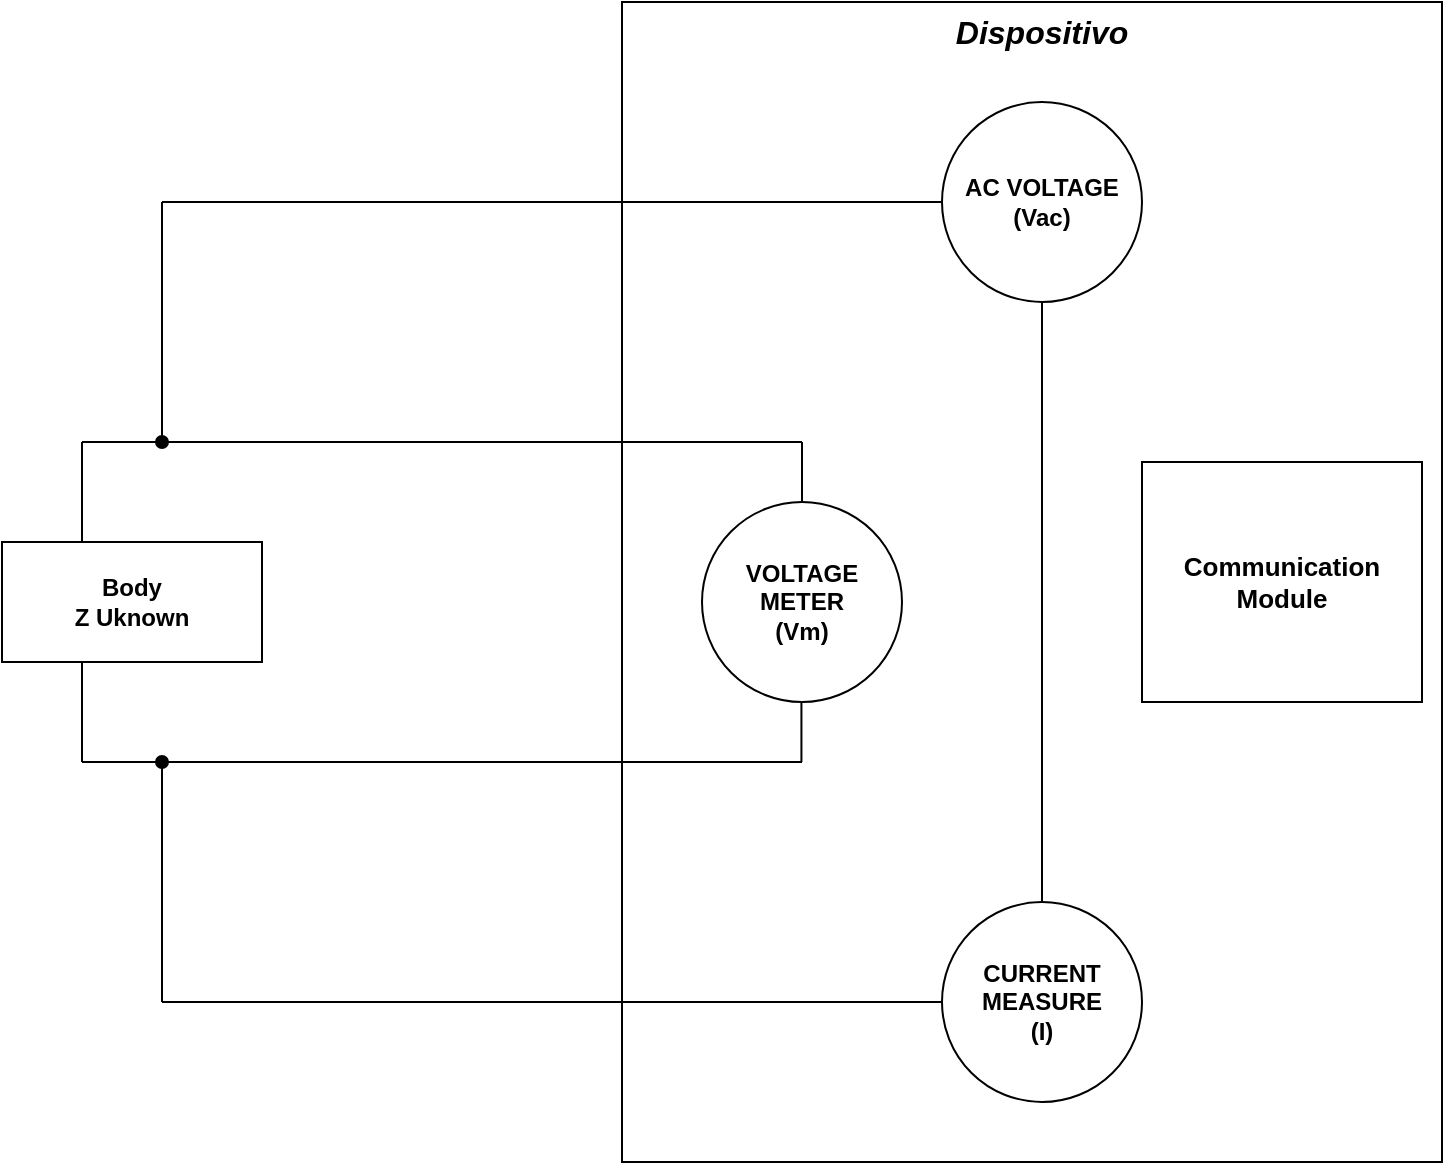 <mxfile version="17.4.6" type="device"><diagram id="3WFBTrdb0WhHWq00MOfA" name="Page-1"><mxGraphModel dx="2062" dy="1065" grid="1" gridSize="10" guides="1" tooltips="1" connect="1" arrows="1" fold="1" page="1" pageScale="1" pageWidth="827" pageHeight="1169" math="0" shadow="0"><root><mxCell id="0"/><mxCell id="1" parent="0"/><mxCell id="-G7dv1xEU2JhZrLI0UZ5-19" value="" style="rounded=0;whiteSpace=wrap;html=1;" vertex="1" parent="1"><mxGeometry x="390" y="180" width="410" height="580" as="geometry"/></mxCell><mxCell id="-G7dv1xEU2JhZrLI0UZ5-1" value="Body&lt;br&gt;Z Uknown" style="rounded=0;whiteSpace=wrap;html=1;fontStyle=1" vertex="1" parent="1"><mxGeometry x="80" y="450" width="130" height="60" as="geometry"/></mxCell><mxCell id="-G7dv1xEU2JhZrLI0UZ5-3" value="CURRENT&lt;br&gt;MEASURE&lt;br&gt;(I)" style="ellipse;whiteSpace=wrap;html=1;aspect=fixed;fontStyle=1" vertex="1" parent="1"><mxGeometry x="550" y="630" width="100" height="100" as="geometry"/></mxCell><mxCell id="-G7dv1xEU2JhZrLI0UZ5-5" value="AC VOLTAGE&lt;br&gt;(Vac)" style="ellipse;whiteSpace=wrap;html=1;aspect=fixed;fontStyle=1" vertex="1" parent="1"><mxGeometry x="550" y="230" width="100" height="100" as="geometry"/></mxCell><mxCell id="-G7dv1xEU2JhZrLI0UZ5-6" value="VOLTAGE&lt;br&gt;METER&lt;br&gt;(Vm)" style="ellipse;whiteSpace=wrap;html=1;aspect=fixed;fontStyle=1" vertex="1" parent="1"><mxGeometry x="430" y="430" width="100" height="100" as="geometry"/></mxCell><mxCell id="-G7dv1xEU2JhZrLI0UZ5-8" value="" style="endArrow=none;html=1;rounded=0;exitX=0.5;exitY=0;exitDx=0;exitDy=0;entryX=0.5;entryY=1;entryDx=0;entryDy=0;" edge="1" parent="1" source="-G7dv1xEU2JhZrLI0UZ5-3" target="-G7dv1xEU2JhZrLI0UZ5-5"><mxGeometry width="50" height="50" relative="1" as="geometry"><mxPoint x="550" y="440" as="sourcePoint"/><mxPoint x="600" y="390" as="targetPoint"/></mxGeometry></mxCell><mxCell id="-G7dv1xEU2JhZrLI0UZ5-9" value="" style="endArrow=none;html=1;rounded=0;" edge="1" parent="1"><mxGeometry width="50" height="50" relative="1" as="geometry"><mxPoint x="120" y="400" as="sourcePoint"/><mxPoint x="480" y="400" as="targetPoint"/></mxGeometry></mxCell><mxCell id="-G7dv1xEU2JhZrLI0UZ5-10" value="" style="endArrow=none;html=1;rounded=0;" edge="1" parent="1"><mxGeometry width="50" height="50" relative="1" as="geometry"><mxPoint x="120" y="450" as="sourcePoint"/><mxPoint x="120" y="400" as="targetPoint"/></mxGeometry></mxCell><mxCell id="-G7dv1xEU2JhZrLI0UZ5-11" value="" style="endArrow=none;html=1;rounded=0;exitX=0.5;exitY=0;exitDx=0;exitDy=0;" edge="1" parent="1" source="-G7dv1xEU2JhZrLI0UZ5-6"><mxGeometry width="50" height="50" relative="1" as="geometry"><mxPoint x="430" y="450" as="sourcePoint"/><mxPoint x="480" y="400" as="targetPoint"/></mxGeometry></mxCell><mxCell id="-G7dv1xEU2JhZrLI0UZ5-12" value="" style="endArrow=none;html=1;rounded=0;" edge="1" parent="1"><mxGeometry width="50" height="50" relative="1" as="geometry"><mxPoint x="120" y="560" as="sourcePoint"/><mxPoint x="480" y="560" as="targetPoint"/></mxGeometry></mxCell><mxCell id="-G7dv1xEU2JhZrLI0UZ5-13" value="" style="endArrow=none;html=1;rounded=0;" edge="1" parent="1"><mxGeometry width="50" height="50" relative="1" as="geometry"><mxPoint x="120" y="560" as="sourcePoint"/><mxPoint x="120" y="510" as="targetPoint"/></mxGeometry></mxCell><mxCell id="-G7dv1xEU2JhZrLI0UZ5-14" value="" style="endArrow=none;html=1;rounded=0;exitX=0.5;exitY=0;exitDx=0;exitDy=0;" edge="1" parent="1"><mxGeometry width="50" height="50" relative="1" as="geometry"><mxPoint x="479.71" y="560" as="sourcePoint"/><mxPoint x="479.71" y="530" as="targetPoint"/></mxGeometry></mxCell><mxCell id="-G7dv1xEU2JhZrLI0UZ5-15" value="" style="endArrow=none;html=1;rounded=0;endFill=0;startArrow=oval;startFill=1;" edge="1" parent="1"><mxGeometry width="50" height="50" relative="1" as="geometry"><mxPoint x="160" y="400" as="sourcePoint"/><mxPoint x="160" y="280" as="targetPoint"/></mxGeometry></mxCell><mxCell id="-G7dv1xEU2JhZrLI0UZ5-16" value="" style="endArrow=none;html=1;rounded=0;entryX=0;entryY=0.5;entryDx=0;entryDy=0;" edge="1" parent="1" target="-G7dv1xEU2JhZrLI0UZ5-5"><mxGeometry width="50" height="50" relative="1" as="geometry"><mxPoint x="160" y="280" as="sourcePoint"/><mxPoint x="540" y="280" as="targetPoint"/></mxGeometry></mxCell><mxCell id="-G7dv1xEU2JhZrLI0UZ5-17" value="" style="endArrow=oval;html=1;rounded=0;endFill=1;" edge="1" parent="1"><mxGeometry width="50" height="50" relative="1" as="geometry"><mxPoint x="160" y="680" as="sourcePoint"/><mxPoint x="160" y="560" as="targetPoint"/></mxGeometry></mxCell><mxCell id="-G7dv1xEU2JhZrLI0UZ5-18" value="" style="endArrow=none;html=1;rounded=0;entryX=0;entryY=0.5;entryDx=0;entryDy=0;" edge="1" parent="1"><mxGeometry width="50" height="50" relative="1" as="geometry"><mxPoint x="160" y="680" as="sourcePoint"/><mxPoint x="550.0" y="680" as="targetPoint"/></mxGeometry></mxCell><mxCell id="-G7dv1xEU2JhZrLI0UZ5-20" value="Dispositivo" style="text;html=1;strokeColor=none;fillColor=none;align=center;verticalAlign=middle;whiteSpace=wrap;rounded=0;fontSize=16;fontStyle=3" vertex="1" parent="1"><mxGeometry x="570" y="180" width="60" height="30" as="geometry"/></mxCell><mxCell id="-G7dv1xEU2JhZrLI0UZ5-21" value="Communication Module" style="rounded=0;whiteSpace=wrap;html=1;fontStyle=1;fontSize=13;" vertex="1" parent="1"><mxGeometry x="650" y="410" width="140" height="120" as="geometry"/></mxCell></root></mxGraphModel></diagram></mxfile>